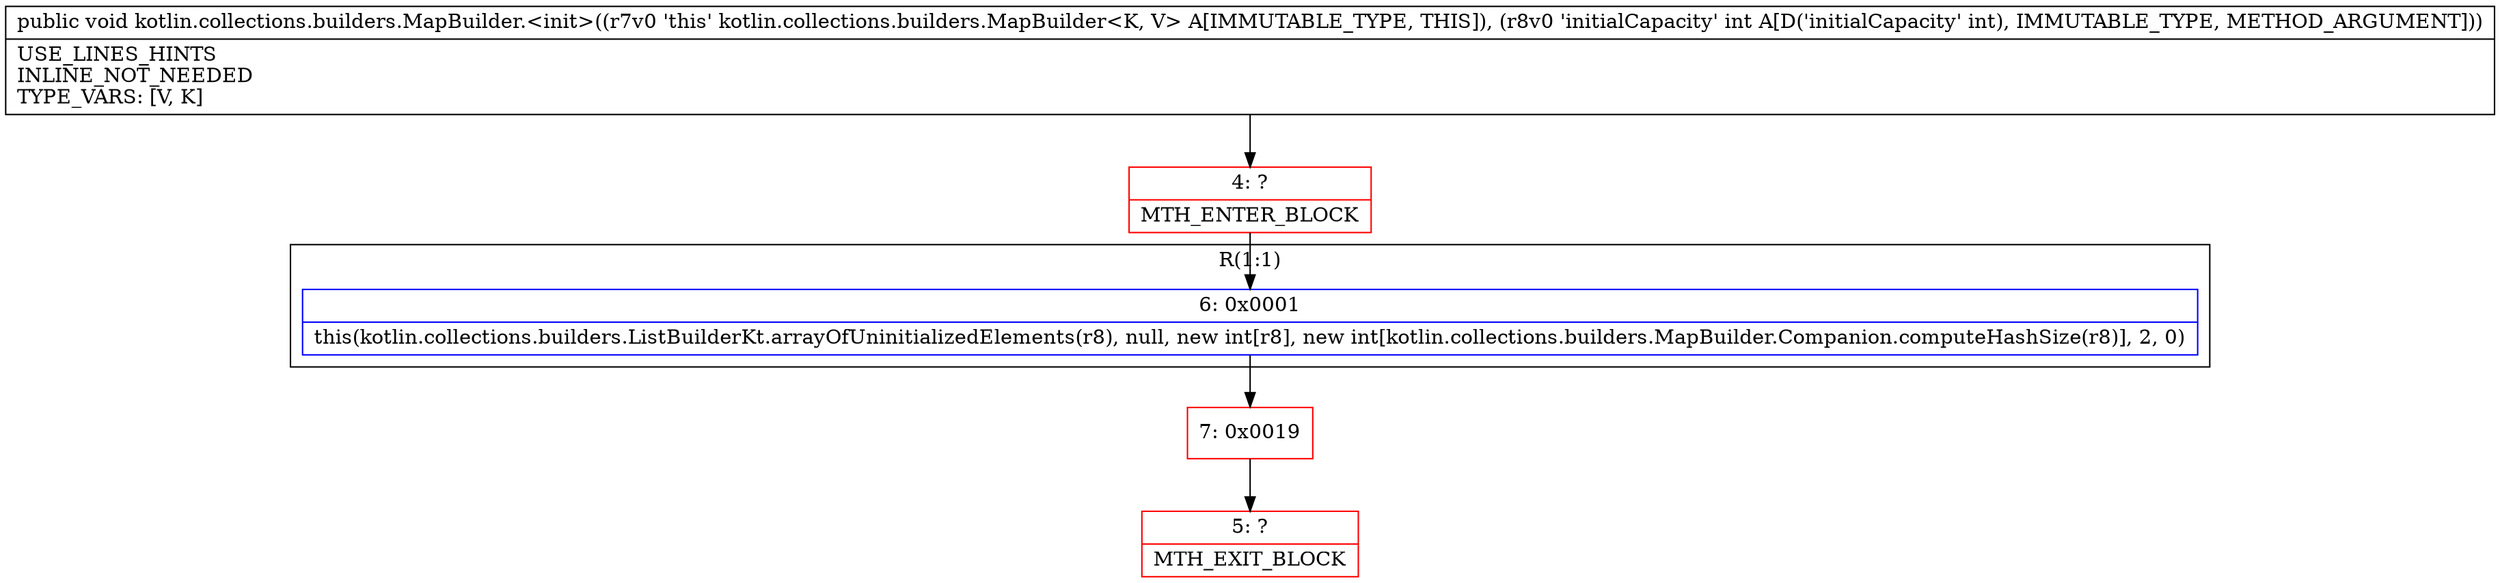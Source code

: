 digraph "CFG forkotlin.collections.builders.MapBuilder.\<init\>(I)V" {
subgraph cluster_Region_1520825597 {
label = "R(1:1)";
node [shape=record,color=blue];
Node_6 [shape=record,label="{6\:\ 0x0001|this(kotlin.collections.builders.ListBuilderKt.arrayOfUninitializedElements(r8), null, new int[r8], new int[kotlin.collections.builders.MapBuilder.Companion.computeHashSize(r8)], 2, 0)\l}"];
}
Node_4 [shape=record,color=red,label="{4\:\ ?|MTH_ENTER_BLOCK\l}"];
Node_7 [shape=record,color=red,label="{7\:\ 0x0019}"];
Node_5 [shape=record,color=red,label="{5\:\ ?|MTH_EXIT_BLOCK\l}"];
MethodNode[shape=record,label="{public void kotlin.collections.builders.MapBuilder.\<init\>((r7v0 'this' kotlin.collections.builders.MapBuilder\<K, V\> A[IMMUTABLE_TYPE, THIS]), (r8v0 'initialCapacity' int A[D('initialCapacity' int), IMMUTABLE_TYPE, METHOD_ARGUMENT]))  | USE_LINES_HINTS\lINLINE_NOT_NEEDED\lTYPE_VARS: [V, K]\l}"];
MethodNode -> Node_4;Node_6 -> Node_7;
Node_4 -> Node_6;
Node_7 -> Node_5;
}


